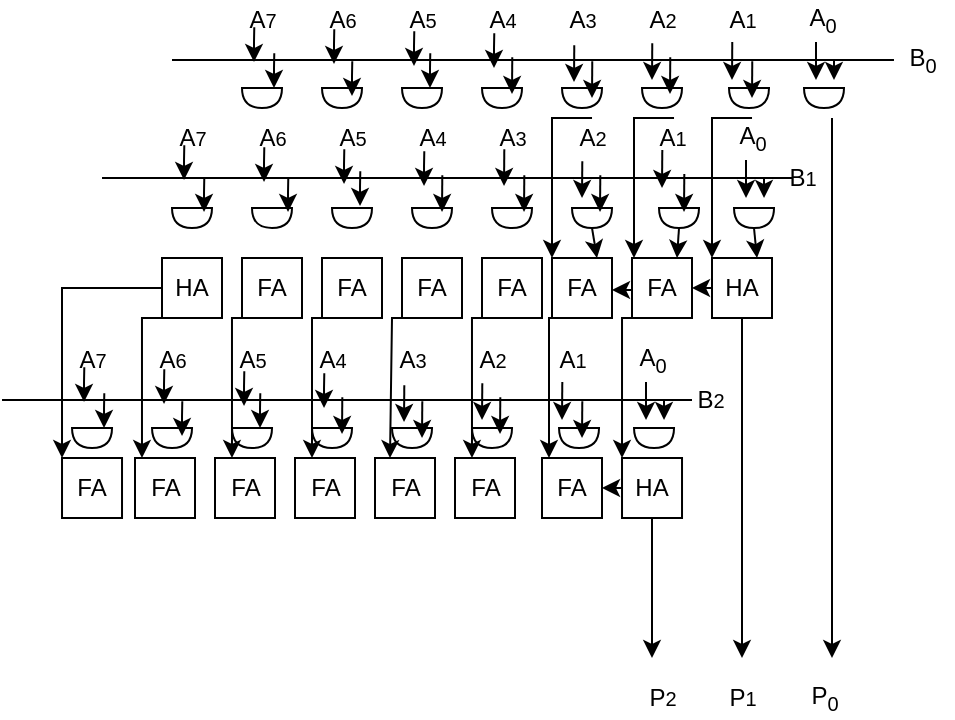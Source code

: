 <mxfile version="20.0.1" type="device"><diagram id="r0BHar3qwV59_Dzv_xej" name="Page-1"><mxGraphModel dx="1186" dy="771" grid="1" gridSize="10" guides="1" tooltips="1" connect="1" arrows="1" fold="1" page="1" pageScale="1" pageWidth="827" pageHeight="1169" math="0" shadow="0"><root><mxCell id="0"/><mxCell id="1" parent="0"/><mxCell id="f47VKZK4qj-E-9FwaQjD-2" value="A&lt;span style=&quot;font-size: 10px;&quot;&gt;4&lt;/span&gt;" style="text;html=1;align=center;verticalAlign=middle;resizable=0;points=[];autosize=1;strokeColor=none;fillColor=none;" parent="1" vertex="1"><mxGeometry x="280" y="191" width="30" height="20" as="geometry"/></mxCell><mxCell id="f47VKZK4qj-E-9FwaQjD-3" value="A&lt;sub&gt;0&lt;/sub&gt;" style="text;html=1;align=center;verticalAlign=middle;resizable=0;points=[];autosize=1;strokeColor=none;fillColor=none;" parent="1" vertex="1"><mxGeometry x="440" y="191" width="30" height="20" as="geometry"/></mxCell><mxCell id="f47VKZK4qj-E-9FwaQjD-4" value="A&lt;span style=&quot;font-size: 10px;&quot;&gt;5&lt;/span&gt;" style="text;html=1;align=center;verticalAlign=middle;resizable=0;points=[];autosize=1;strokeColor=none;fillColor=none;" parent="1" vertex="1"><mxGeometry x="240" y="191" width="30" height="20" as="geometry"/></mxCell><mxCell id="f47VKZK4qj-E-9FwaQjD-5" value="A&lt;span style=&quot;font-size: 10px;&quot;&gt;3&lt;/span&gt;" style="text;html=1;align=center;verticalAlign=middle;resizable=0;points=[];autosize=1;strokeColor=none;fillColor=none;" parent="1" vertex="1"><mxGeometry x="320" y="191" width="30" height="20" as="geometry"/></mxCell><mxCell id="f47VKZK4qj-E-9FwaQjD-6" value="A&lt;span style=&quot;font-size: 10px;&quot;&gt;2&lt;/span&gt;" style="text;html=1;align=center;verticalAlign=middle;resizable=0;points=[];autosize=1;strokeColor=none;fillColor=none;" parent="1" vertex="1"><mxGeometry x="360" y="191" width="30" height="20" as="geometry"/></mxCell><mxCell id="f47VKZK4qj-E-9FwaQjD-7" value="A&lt;span style=&quot;font-size: 10px;&quot;&gt;1&lt;/span&gt;" style="text;html=1;align=center;verticalAlign=middle;resizable=0;points=[];autosize=1;strokeColor=none;fillColor=none;" parent="1" vertex="1"><mxGeometry x="400" y="191" width="30" height="20" as="geometry"/></mxCell><mxCell id="f47VKZK4qj-E-9FwaQjD-10" value="A&lt;span style=&quot;font-size: 10px;&quot;&gt;6&lt;/span&gt;" style="text;html=1;align=center;verticalAlign=middle;resizable=0;points=[];autosize=1;strokeColor=none;fillColor=none;" parent="1" vertex="1"><mxGeometry x="200" y="191" width="30" height="20" as="geometry"/></mxCell><mxCell id="f47VKZK4qj-E-9FwaQjD-11" value="A&lt;span style=&quot;font-size: 10px;&quot;&gt;7&lt;br&gt;&lt;/span&gt;" style="text;html=1;align=center;verticalAlign=middle;resizable=0;points=[];autosize=1;strokeColor=none;fillColor=none;" parent="1" vertex="1"><mxGeometry x="160" y="191" width="30" height="20" as="geometry"/></mxCell><mxCell id="f47VKZK4qj-E-9FwaQjD-14" value="B&lt;sub&gt;0&lt;/sub&gt;" style="text;html=1;align=center;verticalAlign=middle;resizable=0;points=[];autosize=1;strokeColor=none;fillColor=none;" parent="1" vertex="1"><mxGeometry x="490" y="211" width="30" height="20" as="geometry"/></mxCell><mxCell id="f47VKZK4qj-E-9FwaQjD-15" value="B&lt;span style=&quot;font-size: 10px;&quot;&gt;1&lt;/span&gt;" style="text;html=1;align=center;verticalAlign=middle;resizable=0;points=[];autosize=1;strokeColor=none;fillColor=none;" parent="1" vertex="1"><mxGeometry x="430" y="270" width="30" height="20" as="geometry"/></mxCell><mxCell id="f47VKZK4qj-E-9FwaQjD-16" value="B&lt;span style=&quot;font-size: 10px;&quot;&gt;2&lt;/span&gt;" style="text;html=1;align=center;verticalAlign=middle;resizable=0;points=[];autosize=1;strokeColor=none;fillColor=none;" parent="1" vertex="1"><mxGeometry x="384" y="381" width="30" height="20" as="geometry"/></mxCell><mxCell id="f47VKZK4qj-E-9FwaQjD-17" value="" style="shape=or;whiteSpace=wrap;html=1;rotation=90;" parent="1" vertex="1"><mxGeometry x="451" y="230" width="10" height="20" as="geometry"/></mxCell><mxCell id="f47VKZK4qj-E-9FwaQjD-20" value="" style="shape=or;whiteSpace=wrap;html=1;rotation=90;" parent="1" vertex="1"><mxGeometry x="413.5" y="230" width="10" height="20" as="geometry"/></mxCell><mxCell id="f47VKZK4qj-E-9FwaQjD-21" value="" style="shape=or;whiteSpace=wrap;html=1;rotation=90;" parent="1" vertex="1"><mxGeometry x="370" y="230" width="10" height="20" as="geometry"/></mxCell><mxCell id="f47VKZK4qj-E-9FwaQjD-22" value="" style="shape=or;whiteSpace=wrap;html=1;rotation=90;" parent="1" vertex="1"><mxGeometry x="330" y="230" width="10" height="20" as="geometry"/></mxCell><mxCell id="f47VKZK4qj-E-9FwaQjD-23" value="" style="shape=or;whiteSpace=wrap;html=1;rotation=90;" parent="1" vertex="1"><mxGeometry x="290" y="230" width="10" height="20" as="geometry"/></mxCell><mxCell id="f47VKZK4qj-E-9FwaQjD-24" value="" style="shape=or;whiteSpace=wrap;html=1;rotation=90;" parent="1" vertex="1"><mxGeometry x="250" y="230" width="10" height="20" as="geometry"/></mxCell><mxCell id="f47VKZK4qj-E-9FwaQjD-25" value="" style="shape=or;whiteSpace=wrap;html=1;rotation=90;" parent="1" vertex="1"><mxGeometry x="210" y="230" width="10" height="20" as="geometry"/></mxCell><mxCell id="f47VKZK4qj-E-9FwaQjD-26" value="" style="shape=or;whiteSpace=wrap;html=1;rotation=90;" parent="1" vertex="1"><mxGeometry x="170" y="230" width="10" height="20" as="geometry"/></mxCell><mxCell id="f47VKZK4qj-E-9FwaQjD-27" value="" style="shape=or;whiteSpace=wrap;html=1;rotation=90;" parent="1" vertex="1"><mxGeometry x="416" y="290" width="10" height="20" as="geometry"/></mxCell><mxCell id="f47VKZK4qj-E-9FwaQjD-28" value="" style="shape=or;whiteSpace=wrap;html=1;rotation=90;" parent="1" vertex="1"><mxGeometry x="378.5" y="290" width="10" height="20" as="geometry"/></mxCell><mxCell id="f47VKZK4qj-E-9FwaQjD-29" value="" style="shape=or;whiteSpace=wrap;html=1;rotation=90;" parent="1" vertex="1"><mxGeometry x="335" y="290" width="10" height="20" as="geometry"/></mxCell><mxCell id="f47VKZK4qj-E-9FwaQjD-30" value="" style="shape=or;whiteSpace=wrap;html=1;rotation=90;" parent="1" vertex="1"><mxGeometry x="295" y="290" width="10" height="20" as="geometry"/></mxCell><mxCell id="f47VKZK4qj-E-9FwaQjD-31" value="" style="shape=or;whiteSpace=wrap;html=1;rotation=90;" parent="1" vertex="1"><mxGeometry x="255" y="290" width="10" height="20" as="geometry"/></mxCell><mxCell id="f47VKZK4qj-E-9FwaQjD-32" value="" style="shape=or;whiteSpace=wrap;html=1;rotation=90;" parent="1" vertex="1"><mxGeometry x="215" y="290" width="10" height="20" as="geometry"/></mxCell><mxCell id="f47VKZK4qj-E-9FwaQjD-33" value="" style="shape=or;whiteSpace=wrap;html=1;rotation=90;" parent="1" vertex="1"><mxGeometry x="175" y="290" width="10" height="20" as="geometry"/></mxCell><mxCell id="f47VKZK4qj-E-9FwaQjD-34" value="" style="shape=or;whiteSpace=wrap;html=1;rotation=90;" parent="1" vertex="1"><mxGeometry x="135" y="290" width="10" height="20" as="geometry"/></mxCell><mxCell id="f47VKZK4qj-E-9FwaQjD-43" value="" style="endArrow=none;html=1;rounded=0;entryX=0.033;entryY=0.5;entryDx=0;entryDy=0;entryPerimeter=0;" parent="1" target="f47VKZK4qj-E-9FwaQjD-14" edge="1"><mxGeometry width="50" height="50" relative="1" as="geometry"><mxPoint x="130" y="221" as="sourcePoint"/><mxPoint x="490" y="221" as="targetPoint"/></mxGeometry></mxCell><mxCell id="f47VKZK4qj-E-9FwaQjD-44" value="" style="endArrow=classic;html=1;rounded=0;exitX=0.4;exitY=1.05;exitDx=0;exitDy=0;exitPerimeter=0;" parent="1" source="f47VKZK4qj-E-9FwaQjD-3" edge="1"><mxGeometry width="50" height="50" relative="1" as="geometry"><mxPoint x="390" y="381" as="sourcePoint"/><mxPoint x="452" y="231" as="targetPoint"/></mxGeometry></mxCell><mxCell id="f47VKZK4qj-E-9FwaQjD-45" value="" style="endArrow=classic;html=1;rounded=0;" parent="1" edge="1"><mxGeometry width="50" height="50" relative="1" as="geometry"><mxPoint x="461" y="221" as="sourcePoint"/><mxPoint x="461" y="231" as="targetPoint"/><Array as="points"><mxPoint x="461" y="231"/></Array></mxGeometry></mxCell><mxCell id="f47VKZK4qj-E-9FwaQjD-47" value="" style="endArrow=classic;html=1;rounded=0;exitX=0.338;exitY=1.05;exitDx=0;exitDy=0;exitPerimeter=0;" parent="1" source="f47VKZK4qj-E-9FwaQjD-7" edge="1"><mxGeometry width="50" height="50" relative="1" as="geometry"><mxPoint x="390" y="231" as="sourcePoint"/><mxPoint x="410" y="231" as="targetPoint"/></mxGeometry></mxCell><mxCell id="f47VKZK4qj-E-9FwaQjD-48" value="" style="endArrow=classic;html=1;rounded=0;exitX=0.338;exitY=1.079;exitDx=0;exitDy=0;exitPerimeter=0;" parent="1" source="f47VKZK4qj-E-9FwaQjD-6" edge="1"><mxGeometry width="50" height="50" relative="1" as="geometry"><mxPoint x="390" y="231" as="sourcePoint"/><mxPoint x="370" y="231" as="targetPoint"/></mxGeometry></mxCell><mxCell id="f47VKZK4qj-E-9FwaQjD-49" value="" style="endArrow=classic;html=1;rounded=0;exitX=0.338;exitY=1.079;exitDx=0;exitDy=0;exitPerimeter=0;" parent="1" edge="1"><mxGeometry width="50" height="50" relative="1" as="geometry"><mxPoint x="331.14" y="213.58" as="sourcePoint"/><mxPoint x="331" y="232" as="targetPoint"/></mxGeometry></mxCell><mxCell id="f47VKZK4qj-E-9FwaQjD-50" value="" style="endArrow=classic;html=1;rounded=0;exitX=0.338;exitY=1.079;exitDx=0;exitDy=0;exitPerimeter=0;" parent="1" edge="1"><mxGeometry width="50" height="50" relative="1" as="geometry"><mxPoint x="340.14" y="221.58" as="sourcePoint"/><mxPoint x="340" y="240" as="targetPoint"/></mxGeometry></mxCell><mxCell id="f47VKZK4qj-E-9FwaQjD-51" value="" style="endArrow=classic;html=1;rounded=0;exitX=0.338;exitY=1.079;exitDx=0;exitDy=0;exitPerimeter=0;" parent="1" edge="1"><mxGeometry width="50" height="50" relative="1" as="geometry"><mxPoint x="379.14" y="219.58" as="sourcePoint"/><mxPoint x="379" y="238" as="targetPoint"/></mxGeometry></mxCell><mxCell id="f47VKZK4qj-E-9FwaQjD-52" value="" style="endArrow=classic;html=1;rounded=0;exitX=0.338;exitY=1.079;exitDx=0;exitDy=0;exitPerimeter=0;" parent="1" edge="1"><mxGeometry width="50" height="50" relative="1" as="geometry"><mxPoint x="420.14" y="221.58" as="sourcePoint"/><mxPoint x="420" y="240" as="targetPoint"/></mxGeometry></mxCell><mxCell id="f47VKZK4qj-E-9FwaQjD-53" value="" style="endArrow=classic;html=1;rounded=0;exitX=0.338;exitY=1.079;exitDx=0;exitDy=0;exitPerimeter=0;jumpSize=12;" parent="1" edge="1"><mxGeometry width="50" height="50" relative="1" as="geometry"><mxPoint x="300.14" y="219.58" as="sourcePoint"/><mxPoint x="300" y="238" as="targetPoint"/></mxGeometry></mxCell><mxCell id="f47VKZK4qj-E-9FwaQjD-54" value="" style="endArrow=classic;html=1;rounded=0;exitX=0.338;exitY=1.079;exitDx=0;exitDy=0;exitPerimeter=0;jumpSize=11;" parent="1" edge="1"><mxGeometry width="50" height="50" relative="1" as="geometry"><mxPoint x="291.14" y="207.58" as="sourcePoint"/><mxPoint x="291" y="225" as="targetPoint"/><Array as="points"><mxPoint x="291" y="215"/></Array></mxGeometry></mxCell><mxCell id="f47VKZK4qj-E-9FwaQjD-55" value="" style="endArrow=classic;html=1;rounded=0;exitX=0.338;exitY=1.079;exitDx=0;exitDy=0;exitPerimeter=0;jumpSize=11;" parent="1" edge="1"><mxGeometry width="50" height="50" relative="1" as="geometry"><mxPoint x="259.14" y="217.58" as="sourcePoint"/><mxPoint x="259" y="235" as="targetPoint"/><Array as="points"><mxPoint x="259" y="225"/></Array></mxGeometry></mxCell><mxCell id="f47VKZK4qj-E-9FwaQjD-56" value="" style="endArrow=classic;html=1;rounded=0;exitX=0.338;exitY=1.079;exitDx=0;exitDy=0;exitPerimeter=0;jumpSize=11;" parent="1" edge="1"><mxGeometry width="50" height="50" relative="1" as="geometry"><mxPoint x="251.14" y="206.58" as="sourcePoint"/><mxPoint x="251" y="224" as="targetPoint"/><Array as="points"><mxPoint x="251" y="214"/></Array></mxGeometry></mxCell><mxCell id="f47VKZK4qj-E-9FwaQjD-57" value="" style="endArrow=classic;html=1;rounded=0;exitX=0.338;exitY=1.079;exitDx=0;exitDy=0;exitPerimeter=0;jumpSize=11;" parent="1" edge="1"><mxGeometry width="50" height="50" relative="1" as="geometry"><mxPoint x="220.14" y="221.58" as="sourcePoint"/><mxPoint x="220" y="239" as="targetPoint"/><Array as="points"><mxPoint x="220" y="229"/></Array></mxGeometry></mxCell><mxCell id="f47VKZK4qj-E-9FwaQjD-60" value="" style="endArrow=classic;html=1;rounded=0;exitX=0.338;exitY=1.079;exitDx=0;exitDy=0;exitPerimeter=0;jumpSize=11;" parent="1" edge="1"><mxGeometry width="50" height="50" relative="1" as="geometry"><mxPoint x="211.14" y="205.58" as="sourcePoint"/><mxPoint x="211" y="223" as="targetPoint"/><Array as="points"><mxPoint x="211" y="213"/></Array></mxGeometry></mxCell><mxCell id="f47VKZK4qj-E-9FwaQjD-61" value="" style="endArrow=classic;html=1;rounded=0;exitX=0.338;exitY=1.079;exitDx=0;exitDy=0;exitPerimeter=0;jumpSize=11;" parent="1" edge="1"><mxGeometry width="50" height="50" relative="1" as="geometry"><mxPoint x="171.14" y="204.58" as="sourcePoint"/><mxPoint x="171" y="222" as="targetPoint"/><Array as="points"><mxPoint x="171" y="212"/></Array></mxGeometry></mxCell><mxCell id="f47VKZK4qj-E-9FwaQjD-62" value="" style="endArrow=classic;html=1;rounded=0;exitX=0.338;exitY=1.079;exitDx=0;exitDy=0;exitPerimeter=0;jumpSize=11;" parent="1" edge="1"><mxGeometry width="50" height="50" relative="1" as="geometry"><mxPoint x="181.14" y="217.58" as="sourcePoint"/><mxPoint x="181" y="235" as="targetPoint"/><Array as="points"><mxPoint x="181" y="225"/></Array></mxGeometry></mxCell><mxCell id="f47VKZK4qj-E-9FwaQjD-63" value="HA" style="rounded=0;whiteSpace=wrap;html=1;" parent="1" vertex="1"><mxGeometry x="400" y="320" width="30" height="30" as="geometry"/></mxCell><mxCell id="f47VKZK4qj-E-9FwaQjD-64" value="FA" style="rounded=0;whiteSpace=wrap;html=1;" parent="1" vertex="1"><mxGeometry x="360" y="320" width="30" height="30" as="geometry"/></mxCell><mxCell id="f47VKZK4qj-E-9FwaQjD-66" value="FA" style="rounded=0;whiteSpace=wrap;html=1;" parent="1" vertex="1"><mxGeometry x="320" y="320" width="30" height="30" as="geometry"/></mxCell><mxCell id="f47VKZK4qj-E-9FwaQjD-67" value="FA" style="rounded=0;whiteSpace=wrap;html=1;" parent="1" vertex="1"><mxGeometry x="285" y="320" width="30" height="30" as="geometry"/></mxCell><mxCell id="f47VKZK4qj-E-9FwaQjD-68" value="FA" style="rounded=0;whiteSpace=wrap;html=1;" parent="1" vertex="1"><mxGeometry x="245" y="320" width="30" height="30" as="geometry"/></mxCell><mxCell id="f47VKZK4qj-E-9FwaQjD-69" value="FA" style="rounded=0;whiteSpace=wrap;html=1;" parent="1" vertex="1"><mxGeometry x="205" y="320" width="30" height="30" as="geometry"/></mxCell><mxCell id="f47VKZK4qj-E-9FwaQjD-70" value="FA" style="rounded=0;whiteSpace=wrap;html=1;" parent="1" vertex="1"><mxGeometry x="165" y="320" width="30" height="30" as="geometry"/></mxCell><mxCell id="f47VKZK4qj-E-9FwaQjD-72" value="HA" style="rounded=0;whiteSpace=wrap;html=1;" parent="1" vertex="1"><mxGeometry x="125" y="320" width="30" height="30" as="geometry"/></mxCell><mxCell id="f47VKZK4qj-E-9FwaQjD-75" value="FA" style="rounded=0;whiteSpace=wrap;html=1;" parent="1" vertex="1"><mxGeometry x="315" y="420" width="30" height="30" as="geometry"/></mxCell><mxCell id="f47VKZK4qj-E-9FwaQjD-76" value="FA" style="rounded=0;whiteSpace=wrap;html=1;" parent="1" vertex="1"><mxGeometry x="271.5" y="420" width="30" height="30" as="geometry"/></mxCell><mxCell id="f47VKZK4qj-E-9FwaQjD-77" value="FA" style="rounded=0;whiteSpace=wrap;html=1;" parent="1" vertex="1"><mxGeometry x="231.5" y="420" width="30" height="30" as="geometry"/></mxCell><mxCell id="f47VKZK4qj-E-9FwaQjD-78" value="FA" style="rounded=0;whiteSpace=wrap;html=1;" parent="1" vertex="1"><mxGeometry x="191.5" y="420" width="30" height="30" as="geometry"/></mxCell><mxCell id="f47VKZK4qj-E-9FwaQjD-79" value="FA" style="rounded=0;whiteSpace=wrap;html=1;" parent="1" vertex="1"><mxGeometry x="151.5" y="420" width="30" height="30" as="geometry"/></mxCell><mxCell id="f47VKZK4qj-E-9FwaQjD-80" value="FA" style="rounded=0;whiteSpace=wrap;html=1;" parent="1" vertex="1"><mxGeometry x="111.5" y="420" width="30" height="30" as="geometry"/></mxCell><mxCell id="f47VKZK4qj-E-9FwaQjD-100" value="A&lt;span style=&quot;font-size: 10px;&quot;&gt;4&lt;/span&gt;" style="text;html=1;align=center;verticalAlign=middle;resizable=0;points=[];autosize=1;strokeColor=none;fillColor=none;" parent="1" vertex="1"><mxGeometry x="245.01" y="250" width="30" height="20" as="geometry"/></mxCell><mxCell id="f47VKZK4qj-E-9FwaQjD-101" value="A&lt;sub&gt;0&lt;/sub&gt;" style="text;html=1;align=center;verticalAlign=middle;resizable=0;points=[];autosize=1;strokeColor=none;fillColor=none;" parent="1" vertex="1"><mxGeometry x="405.01" y="250" width="30" height="20" as="geometry"/></mxCell><mxCell id="f47VKZK4qj-E-9FwaQjD-102" value="A&lt;span style=&quot;font-size: 10px;&quot;&gt;5&lt;/span&gt;" style="text;html=1;align=center;verticalAlign=middle;resizable=0;points=[];autosize=1;strokeColor=none;fillColor=none;" parent="1" vertex="1"><mxGeometry x="205.01" y="250" width="30" height="20" as="geometry"/></mxCell><mxCell id="f47VKZK4qj-E-9FwaQjD-103" value="A&lt;span style=&quot;font-size: 10px;&quot;&gt;3&lt;/span&gt;" style="text;html=1;align=center;verticalAlign=middle;resizable=0;points=[];autosize=1;strokeColor=none;fillColor=none;" parent="1" vertex="1"><mxGeometry x="285.01" y="250" width="30" height="20" as="geometry"/></mxCell><mxCell id="f47VKZK4qj-E-9FwaQjD-104" value="A&lt;span style=&quot;font-size: 10px;&quot;&gt;2&lt;/span&gt;" style="text;html=1;align=center;verticalAlign=middle;resizable=0;points=[];autosize=1;strokeColor=none;fillColor=none;" parent="1" vertex="1"><mxGeometry x="325.01" y="250" width="30" height="20" as="geometry"/></mxCell><mxCell id="f47VKZK4qj-E-9FwaQjD-105" value="A&lt;span style=&quot;font-size: 10px;&quot;&gt;1&lt;/span&gt;" style="text;html=1;align=center;verticalAlign=middle;resizable=0;points=[];autosize=1;strokeColor=none;fillColor=none;" parent="1" vertex="1"><mxGeometry x="365.01" y="250" width="30" height="20" as="geometry"/></mxCell><mxCell id="f47VKZK4qj-E-9FwaQjD-106" value="A&lt;span style=&quot;font-size: 10px;&quot;&gt;6&lt;/span&gt;" style="text;html=1;align=center;verticalAlign=middle;resizable=0;points=[];autosize=1;strokeColor=none;fillColor=none;" parent="1" vertex="1"><mxGeometry x="165.01" y="250" width="30" height="20" as="geometry"/></mxCell><mxCell id="f47VKZK4qj-E-9FwaQjD-107" value="A&lt;span style=&quot;font-size: 10px;&quot;&gt;7&lt;br&gt;&lt;/span&gt;" style="text;html=1;align=center;verticalAlign=middle;resizable=0;points=[];autosize=1;strokeColor=none;fillColor=none;" parent="1" vertex="1"><mxGeometry x="125.01" y="250" width="30" height="20" as="geometry"/></mxCell><mxCell id="f47VKZK4qj-E-9FwaQjD-108" value="" style="endArrow=none;html=1;rounded=0;" parent="1" edge="1"><mxGeometry width="50" height="50" relative="1" as="geometry"><mxPoint x="95.01" y="280" as="sourcePoint"/><mxPoint x="440" y="280" as="targetPoint"/></mxGeometry></mxCell><mxCell id="f47VKZK4qj-E-9FwaQjD-109" value="" style="endArrow=classic;html=1;rounded=0;exitX=0.4;exitY=1.05;exitDx=0;exitDy=0;exitPerimeter=0;" parent="1" source="f47VKZK4qj-E-9FwaQjD-101" edge="1"><mxGeometry width="50" height="50" relative="1" as="geometry"><mxPoint x="355.01" y="440" as="sourcePoint"/><mxPoint x="417.01" y="290" as="targetPoint"/></mxGeometry></mxCell><mxCell id="f47VKZK4qj-E-9FwaQjD-110" value="" style="endArrow=classic;html=1;rounded=0;" parent="1" edge="1"><mxGeometry width="50" height="50" relative="1" as="geometry"><mxPoint x="426.01" y="280" as="sourcePoint"/><mxPoint x="426.01" y="290" as="targetPoint"/><Array as="points"/></mxGeometry></mxCell><mxCell id="f47VKZK4qj-E-9FwaQjD-111" value="" style="endArrow=classic;html=1;rounded=0;exitX=0.338;exitY=1.05;exitDx=0;exitDy=0;exitPerimeter=0;" parent="1" edge="1"><mxGeometry width="50" height="50" relative="1" as="geometry"><mxPoint x="375.15" y="266" as="sourcePoint"/><mxPoint x="375.01" y="285" as="targetPoint"/></mxGeometry></mxCell><mxCell id="f47VKZK4qj-E-9FwaQjD-112" value="" style="endArrow=classic;html=1;rounded=0;exitX=0.338;exitY=1.079;exitDx=0;exitDy=0;exitPerimeter=0;" parent="1" source="f47VKZK4qj-E-9FwaQjD-104" edge="1"><mxGeometry width="50" height="50" relative="1" as="geometry"><mxPoint x="355.01" y="290" as="sourcePoint"/><mxPoint x="335.01" y="290" as="targetPoint"/></mxGeometry></mxCell><mxCell id="f47VKZK4qj-E-9FwaQjD-113" value="" style="endArrow=classic;html=1;rounded=0;exitX=0.338;exitY=1.079;exitDx=0;exitDy=0;exitPerimeter=0;" parent="1" edge="1"><mxGeometry width="50" height="50" relative="1" as="geometry"><mxPoint x="296.15" y="265.58" as="sourcePoint"/><mxPoint x="296.01" y="284" as="targetPoint"/></mxGeometry></mxCell><mxCell id="f47VKZK4qj-E-9FwaQjD-114" value="" style="endArrow=classic;html=1;rounded=0;exitX=0.338;exitY=1.079;exitDx=0;exitDy=0;exitPerimeter=0;" parent="1" edge="1"><mxGeometry width="50" height="50" relative="1" as="geometry"><mxPoint x="344.15" y="278.58" as="sourcePoint"/><mxPoint x="344.01" y="297" as="targetPoint"/></mxGeometry></mxCell><mxCell id="f47VKZK4qj-E-9FwaQjD-115" value="" style="endArrow=classic;html=1;rounded=0;exitX=0.338;exitY=1.079;exitDx=0;exitDy=0;exitPerimeter=0;jumpSize=12;" parent="1" edge="1"><mxGeometry width="50" height="50" relative="1" as="geometry"><mxPoint x="265.15" y="278.58" as="sourcePoint"/><mxPoint x="265.01" y="297" as="targetPoint"/></mxGeometry></mxCell><mxCell id="f47VKZK4qj-E-9FwaQjD-116" value="" style="endArrow=classic;html=1;rounded=0;exitX=0.338;exitY=1.079;exitDx=0;exitDy=0;exitPerimeter=0;jumpSize=11;" parent="1" edge="1"><mxGeometry width="50" height="50" relative="1" as="geometry"><mxPoint x="256.15" y="266.58" as="sourcePoint"/><mxPoint x="256.01" y="284" as="targetPoint"/><Array as="points"><mxPoint x="256.01" y="274"/></Array></mxGeometry></mxCell><mxCell id="f47VKZK4qj-E-9FwaQjD-117" value="" style="endArrow=classic;html=1;rounded=0;exitX=0.338;exitY=1.079;exitDx=0;exitDy=0;exitPerimeter=0;jumpSize=11;" parent="1" edge="1"><mxGeometry width="50" height="50" relative="1" as="geometry"><mxPoint x="224.15" y="276.58" as="sourcePoint"/><mxPoint x="224.01" y="294" as="targetPoint"/><Array as="points"><mxPoint x="224.01" y="284"/></Array></mxGeometry></mxCell><mxCell id="f47VKZK4qj-E-9FwaQjD-118" value="" style="endArrow=classic;html=1;rounded=0;exitX=0.338;exitY=1.079;exitDx=0;exitDy=0;exitPerimeter=0;jumpSize=11;" parent="1" edge="1"><mxGeometry width="50" height="50" relative="1" as="geometry"><mxPoint x="216.15" y="265.58" as="sourcePoint"/><mxPoint x="216.01" y="283" as="targetPoint"/><Array as="points"><mxPoint x="216.01" y="273"/></Array></mxGeometry></mxCell><mxCell id="f47VKZK4qj-E-9FwaQjD-119" value="" style="endArrow=classic;html=1;rounded=0;exitX=0.338;exitY=1.079;exitDx=0;exitDy=0;exitPerimeter=0;jumpSize=11;" parent="1" edge="1"><mxGeometry width="50" height="50" relative="1" as="geometry"><mxPoint x="176.15" y="264.58" as="sourcePoint"/><mxPoint x="176.01" y="282" as="targetPoint"/><Array as="points"><mxPoint x="176.01" y="272"/></Array></mxGeometry></mxCell><mxCell id="f47VKZK4qj-E-9FwaQjD-120" value="" style="endArrow=classic;html=1;rounded=0;exitX=0.338;exitY=1.079;exitDx=0;exitDy=0;exitPerimeter=0;jumpSize=11;" parent="1" edge="1"><mxGeometry width="50" height="50" relative="1" as="geometry"><mxPoint x="136.15" y="263.58" as="sourcePoint"/><mxPoint x="136.01" y="281" as="targetPoint"/><Array as="points"><mxPoint x="136.01" y="271"/></Array></mxGeometry></mxCell><mxCell id="f47VKZK4qj-E-9FwaQjD-121" value="" style="endArrow=classic;html=1;rounded=0;exitX=0.338;exitY=1.079;exitDx=0;exitDy=0;exitPerimeter=0;jumpSize=11;" parent="1" edge="1"><mxGeometry width="50" height="50" relative="1" as="geometry"><mxPoint x="146.15" y="279.58" as="sourcePoint"/><mxPoint x="146.01" y="297" as="targetPoint"/><Array as="points"><mxPoint x="146.01" y="287"/></Array></mxGeometry></mxCell><mxCell id="f47VKZK4qj-E-9FwaQjD-122" value="" style="endArrow=classic;html=1;rounded=0;exitX=0.338;exitY=1.079;exitDx=0;exitDy=0;exitPerimeter=0;jumpSize=11;" parent="1" edge="1"><mxGeometry width="50" height="50" relative="1" as="geometry"><mxPoint x="188.15" y="279.58" as="sourcePoint"/><mxPoint x="188.01" y="297" as="targetPoint"/><Array as="points"><mxPoint x="188.01" y="287"/></Array></mxGeometry></mxCell><mxCell id="f47VKZK4qj-E-9FwaQjD-124" value="" style="endArrow=classic;html=1;rounded=0;exitX=0.338;exitY=1.079;exitDx=0;exitDy=0;exitPerimeter=0;" parent="1" edge="1"><mxGeometry width="50" height="50" relative="1" as="geometry"><mxPoint x="306.15" y="278.58" as="sourcePoint"/><mxPoint x="306.01" y="297" as="targetPoint"/></mxGeometry></mxCell><mxCell id="f47VKZK4qj-E-9FwaQjD-125" value="" style="endArrow=classic;html=1;rounded=0;exitX=0.338;exitY=1.05;exitDx=0;exitDy=0;exitPerimeter=0;" parent="1" edge="1"><mxGeometry width="50" height="50" relative="1" as="geometry"><mxPoint x="386.15" y="278" as="sourcePoint"/><mxPoint x="386.01" y="297" as="targetPoint"/></mxGeometry></mxCell><mxCell id="f47VKZK4qj-E-9FwaQjD-127" value="" style="endArrow=classic;html=1;rounded=0;jumpSize=11;" parent="1" edge="1"><mxGeometry width="50" height="50" relative="1" as="geometry"><mxPoint x="460" y="250" as="sourcePoint"/><mxPoint x="460" y="520" as="targetPoint"/></mxGeometry></mxCell><mxCell id="f47VKZK4qj-E-9FwaQjD-128" value="" style="endArrow=classic;html=1;rounded=0;jumpSize=11;exitX=0.5;exitY=0;exitDx=0;exitDy=0;exitPerimeter=0;entryX=0;entryY=0;entryDx=0;entryDy=0;" parent="1" source="f47VKZK4qj-E-9FwaQjD-101" target="f47VKZK4qj-E-9FwaQjD-63" edge="1"><mxGeometry width="50" height="50" relative="1" as="geometry"><mxPoint x="406" y="250" as="sourcePoint"/><mxPoint x="406" y="450" as="targetPoint"/><Array as="points"><mxPoint x="400" y="250"/></Array></mxGeometry></mxCell><mxCell id="f47VKZK4qj-E-9FwaQjD-129" value="" style="endArrow=classic;html=1;rounded=0;jumpSize=11;exitX=1;exitY=0.5;exitDx=0;exitDy=0;exitPerimeter=0;entryX=0.75;entryY=0;entryDx=0;entryDy=0;" parent="1" edge="1"><mxGeometry width="50" height="50" relative="1" as="geometry"><mxPoint x="421" y="305" as="sourcePoint"/><mxPoint x="422.5" y="320" as="targetPoint"/></mxGeometry></mxCell><mxCell id="f47VKZK4qj-E-9FwaQjD-130" value="" style="endArrow=classic;html=1;rounded=0;jumpSize=11;exitX=0.5;exitY=0;exitDx=0;exitDy=0;exitPerimeter=0;entryX=0;entryY=0;entryDx=0;entryDy=0;" parent="1" edge="1"><mxGeometry width="50" height="50" relative="1" as="geometry"><mxPoint x="381.01" y="250" as="sourcePoint"/><mxPoint x="361" y="320" as="targetPoint"/><Array as="points"><mxPoint x="361" y="250"/></Array></mxGeometry></mxCell><mxCell id="f47VKZK4qj-E-9FwaQjD-131" value="" style="endArrow=classic;html=1;rounded=0;jumpSize=11;exitX=1;exitY=0.5;exitDx=0;exitDy=0;exitPerimeter=0;entryX=0.75;entryY=0;entryDx=0;entryDy=0;" parent="1" source="f47VKZK4qj-E-9FwaQjD-28" target="f47VKZK4qj-E-9FwaQjD-64" edge="1"><mxGeometry width="50" height="50" relative="1" as="geometry"><mxPoint x="390" y="370" as="sourcePoint"/><mxPoint x="440" y="320" as="targetPoint"/></mxGeometry></mxCell><mxCell id="f47VKZK4qj-E-9FwaQjD-132" value="" style="endArrow=classic;html=1;rounded=0;jumpSize=11;exitX=0.5;exitY=0;exitDx=0;exitDy=0;exitPerimeter=0;entryX=0;entryY=0;entryDx=0;entryDy=0;" parent="1" edge="1"><mxGeometry width="50" height="50" relative="1" as="geometry"><mxPoint x="340.01" y="250" as="sourcePoint"/><mxPoint x="320" y="320" as="targetPoint"/><Array as="points"><mxPoint x="320" y="250"/></Array></mxGeometry></mxCell><mxCell id="f47VKZK4qj-E-9FwaQjD-134" value="" style="endArrow=classic;html=1;rounded=0;jumpSize=11;exitX=1;exitY=0.5;exitDx=0;exitDy=0;exitPerimeter=0;entryX=0.75;entryY=0;entryDx=0;entryDy=0;" parent="1" source="f47VKZK4qj-E-9FwaQjD-29" target="f47VKZK4qj-E-9FwaQjD-66" edge="1"><mxGeometry width="50" height="50" relative="1" as="geometry"><mxPoint x="390" y="370" as="sourcePoint"/><mxPoint x="440" y="320" as="targetPoint"/></mxGeometry></mxCell><mxCell id="f47VKZK4qj-E-9FwaQjD-135" value="A&lt;span style=&quot;font-size: 10px;&quot;&gt;4&lt;/span&gt;" style="text;html=1;align=center;verticalAlign=middle;resizable=0;points=[];autosize=1;strokeColor=none;fillColor=none;" parent="1" vertex="1"><mxGeometry x="195.01" y="361" width="30" height="20" as="geometry"/></mxCell><mxCell id="f47VKZK4qj-E-9FwaQjD-136" value="A&lt;sub&gt;0&lt;/sub&gt;" style="text;html=1;align=center;verticalAlign=middle;resizable=0;points=[];autosize=1;strokeColor=none;fillColor=none;" parent="1" vertex="1"><mxGeometry x="355.01" y="361" width="30" height="20" as="geometry"/></mxCell><mxCell id="f47VKZK4qj-E-9FwaQjD-137" value="A&lt;span style=&quot;font-size: 10px;&quot;&gt;5&lt;/span&gt;" style="text;html=1;align=center;verticalAlign=middle;resizable=0;points=[];autosize=1;strokeColor=none;fillColor=none;" parent="1" vertex="1"><mxGeometry x="155.01" y="361" width="30" height="20" as="geometry"/></mxCell><mxCell id="f47VKZK4qj-E-9FwaQjD-138" value="A&lt;span style=&quot;font-size: 10px;&quot;&gt;3&lt;/span&gt;" style="text;html=1;align=center;verticalAlign=middle;resizable=0;points=[];autosize=1;strokeColor=none;fillColor=none;" parent="1" vertex="1"><mxGeometry x="235.01" y="361" width="30" height="20" as="geometry"/></mxCell><mxCell id="f47VKZK4qj-E-9FwaQjD-139" value="A&lt;span style=&quot;font-size: 10px;&quot;&gt;2&lt;/span&gt;" style="text;html=1;align=center;verticalAlign=middle;resizable=0;points=[];autosize=1;strokeColor=none;fillColor=none;" parent="1" vertex="1"><mxGeometry x="275.01" y="361" width="30" height="20" as="geometry"/></mxCell><mxCell id="f47VKZK4qj-E-9FwaQjD-140" value="A&lt;span style=&quot;font-size: 10px;&quot;&gt;1&lt;/span&gt;" style="text;html=1;align=center;verticalAlign=middle;resizable=0;points=[];autosize=1;strokeColor=none;fillColor=none;" parent="1" vertex="1"><mxGeometry x="315.01" y="361" width="30" height="20" as="geometry"/></mxCell><mxCell id="f47VKZK4qj-E-9FwaQjD-141" value="A&lt;span style=&quot;font-size: 10px;&quot;&gt;6&lt;/span&gt;" style="text;html=1;align=center;verticalAlign=middle;resizable=0;points=[];autosize=1;strokeColor=none;fillColor=none;" parent="1" vertex="1"><mxGeometry x="115.01" y="361" width="30" height="20" as="geometry"/></mxCell><mxCell id="f47VKZK4qj-E-9FwaQjD-142" value="A&lt;span style=&quot;font-size: 10px;&quot;&gt;7&lt;br&gt;&lt;/span&gt;" style="text;html=1;align=center;verticalAlign=middle;resizable=0;points=[];autosize=1;strokeColor=none;fillColor=none;" parent="1" vertex="1"><mxGeometry x="75.01" y="361" width="30" height="20" as="geometry"/></mxCell><mxCell id="f47VKZK4qj-E-9FwaQjD-144" value="" style="shape=or;whiteSpace=wrap;html=1;rotation=90;" parent="1" vertex="1"><mxGeometry x="366.01" y="400" width="10" height="20" as="geometry"/></mxCell><mxCell id="f47VKZK4qj-E-9FwaQjD-145" value="" style="shape=or;whiteSpace=wrap;html=1;rotation=90;" parent="1" vertex="1"><mxGeometry x="328.51" y="400" width="10" height="20" as="geometry"/></mxCell><mxCell id="f47VKZK4qj-E-9FwaQjD-146" value="" style="shape=or;whiteSpace=wrap;html=1;rotation=90;" parent="1" vertex="1"><mxGeometry x="285.01" y="400" width="10" height="20" as="geometry"/></mxCell><mxCell id="f47VKZK4qj-E-9FwaQjD-147" value="" style="shape=or;whiteSpace=wrap;html=1;rotation=90;" parent="1" vertex="1"><mxGeometry x="245.01" y="400" width="10" height="20" as="geometry"/></mxCell><mxCell id="f47VKZK4qj-E-9FwaQjD-148" value="" style="shape=or;whiteSpace=wrap;html=1;rotation=90;" parent="1" vertex="1"><mxGeometry x="205.01" y="400" width="10" height="20" as="geometry"/></mxCell><mxCell id="f47VKZK4qj-E-9FwaQjD-149" value="" style="shape=or;whiteSpace=wrap;html=1;rotation=90;" parent="1" vertex="1"><mxGeometry x="165.01" y="400" width="10" height="20" as="geometry"/></mxCell><mxCell id="f47VKZK4qj-E-9FwaQjD-150" value="" style="shape=or;whiteSpace=wrap;html=1;rotation=90;" parent="1" vertex="1"><mxGeometry x="125.01" y="400" width="10" height="20" as="geometry"/></mxCell><mxCell id="f47VKZK4qj-E-9FwaQjD-151" value="" style="shape=or;whiteSpace=wrap;html=1;rotation=90;" parent="1" vertex="1"><mxGeometry x="85.01" y="400" width="10" height="20" as="geometry"/></mxCell><mxCell id="f47VKZK4qj-E-9FwaQjD-152" value="" style="endArrow=none;html=1;rounded=0;" parent="1" edge="1"><mxGeometry width="50" height="50" relative="1" as="geometry"><mxPoint x="45.01" y="391" as="sourcePoint"/><mxPoint x="390" y="391" as="targetPoint"/></mxGeometry></mxCell><mxCell id="f47VKZK4qj-E-9FwaQjD-153" value="" style="endArrow=classic;html=1;rounded=0;exitX=0.4;exitY=1.05;exitDx=0;exitDy=0;exitPerimeter=0;" parent="1" source="f47VKZK4qj-E-9FwaQjD-136" edge="1"><mxGeometry width="50" height="50" relative="1" as="geometry"><mxPoint x="305.01" y="551" as="sourcePoint"/><mxPoint x="367.01" y="401" as="targetPoint"/></mxGeometry></mxCell><mxCell id="f47VKZK4qj-E-9FwaQjD-154" value="" style="endArrow=classic;html=1;rounded=0;" parent="1" edge="1"><mxGeometry width="50" height="50" relative="1" as="geometry"><mxPoint x="376.01" y="391" as="sourcePoint"/><mxPoint x="376.01" y="401" as="targetPoint"/><Array as="points"><mxPoint x="376.01" y="401"/></Array></mxGeometry></mxCell><mxCell id="f47VKZK4qj-E-9FwaQjD-155" value="" style="endArrow=classic;html=1;rounded=0;exitX=0.338;exitY=1.05;exitDx=0;exitDy=0;exitPerimeter=0;" parent="1" source="f47VKZK4qj-E-9FwaQjD-140" edge="1"><mxGeometry width="50" height="50" relative="1" as="geometry"><mxPoint x="305.01" y="401" as="sourcePoint"/><mxPoint x="325.01" y="401" as="targetPoint"/></mxGeometry></mxCell><mxCell id="f47VKZK4qj-E-9FwaQjD-156" value="" style="endArrow=classic;html=1;rounded=0;exitX=0.338;exitY=1.079;exitDx=0;exitDy=0;exitPerimeter=0;" parent="1" source="f47VKZK4qj-E-9FwaQjD-139" edge="1"><mxGeometry width="50" height="50" relative="1" as="geometry"><mxPoint x="305.01" y="401" as="sourcePoint"/><mxPoint x="285.01" y="401" as="targetPoint"/></mxGeometry></mxCell><mxCell id="f47VKZK4qj-E-9FwaQjD-157" value="" style="endArrow=classic;html=1;rounded=0;exitX=0.338;exitY=1.079;exitDx=0;exitDy=0;exitPerimeter=0;" parent="1" edge="1"><mxGeometry width="50" height="50" relative="1" as="geometry"><mxPoint x="246.15" y="383.58" as="sourcePoint"/><mxPoint x="246.01" y="402" as="targetPoint"/></mxGeometry></mxCell><mxCell id="f47VKZK4qj-E-9FwaQjD-158" value="" style="endArrow=classic;html=1;rounded=0;exitX=0.338;exitY=1.079;exitDx=0;exitDy=0;exitPerimeter=0;" parent="1" edge="1"><mxGeometry width="50" height="50" relative="1" as="geometry"><mxPoint x="255.15" y="391.58" as="sourcePoint"/><mxPoint x="255.01" y="410" as="targetPoint"/></mxGeometry></mxCell><mxCell id="f47VKZK4qj-E-9FwaQjD-159" value="" style="endArrow=classic;html=1;rounded=0;exitX=0.338;exitY=1.079;exitDx=0;exitDy=0;exitPerimeter=0;" parent="1" edge="1"><mxGeometry width="50" height="50" relative="1" as="geometry"><mxPoint x="294.15" y="389.58" as="sourcePoint"/><mxPoint x="294.01" y="408" as="targetPoint"/></mxGeometry></mxCell><mxCell id="f47VKZK4qj-E-9FwaQjD-160" value="" style="endArrow=classic;html=1;rounded=0;exitX=0.338;exitY=1.079;exitDx=0;exitDy=0;exitPerimeter=0;" parent="1" edge="1"><mxGeometry width="50" height="50" relative="1" as="geometry"><mxPoint x="335.15" y="391.58" as="sourcePoint"/><mxPoint x="335.01" y="410" as="targetPoint"/></mxGeometry></mxCell><mxCell id="f47VKZK4qj-E-9FwaQjD-161" value="" style="endArrow=classic;html=1;rounded=0;exitX=0.338;exitY=1.079;exitDx=0;exitDy=0;exitPerimeter=0;jumpSize=12;" parent="1" edge="1"><mxGeometry width="50" height="50" relative="1" as="geometry"><mxPoint x="215.15" y="389.58" as="sourcePoint"/><mxPoint x="215.01" y="408" as="targetPoint"/></mxGeometry></mxCell><mxCell id="f47VKZK4qj-E-9FwaQjD-162" value="" style="endArrow=classic;html=1;rounded=0;exitX=0.338;exitY=1.079;exitDx=0;exitDy=0;exitPerimeter=0;jumpSize=11;" parent="1" edge="1"><mxGeometry width="50" height="50" relative="1" as="geometry"><mxPoint x="206.15" y="377.58" as="sourcePoint"/><mxPoint x="206.01" y="395" as="targetPoint"/><Array as="points"><mxPoint x="206.01" y="385"/></Array></mxGeometry></mxCell><mxCell id="f47VKZK4qj-E-9FwaQjD-163" value="" style="endArrow=classic;html=1;rounded=0;exitX=0.338;exitY=1.079;exitDx=0;exitDy=0;exitPerimeter=0;jumpSize=11;" parent="1" edge="1"><mxGeometry width="50" height="50" relative="1" as="geometry"><mxPoint x="174.15" y="387.58" as="sourcePoint"/><mxPoint x="174.01" y="405" as="targetPoint"/><Array as="points"><mxPoint x="174.01" y="395"/></Array></mxGeometry></mxCell><mxCell id="f47VKZK4qj-E-9FwaQjD-164" value="" style="endArrow=classic;html=1;rounded=0;exitX=0.338;exitY=1.079;exitDx=0;exitDy=0;exitPerimeter=0;jumpSize=11;" parent="1" edge="1"><mxGeometry width="50" height="50" relative="1" as="geometry"><mxPoint x="166.15" y="376.58" as="sourcePoint"/><mxPoint x="166.01" y="394" as="targetPoint"/><Array as="points"><mxPoint x="166.01" y="384"/></Array></mxGeometry></mxCell><mxCell id="f47VKZK4qj-E-9FwaQjD-165" value="" style="endArrow=classic;html=1;rounded=0;exitX=0.338;exitY=1.079;exitDx=0;exitDy=0;exitPerimeter=0;jumpSize=11;" parent="1" edge="1"><mxGeometry width="50" height="50" relative="1" as="geometry"><mxPoint x="135.15" y="391.58" as="sourcePoint"/><mxPoint x="135.01" y="409" as="targetPoint"/><Array as="points"><mxPoint x="135.01" y="399"/></Array></mxGeometry></mxCell><mxCell id="f47VKZK4qj-E-9FwaQjD-166" value="" style="endArrow=classic;html=1;rounded=0;exitX=0.338;exitY=1.079;exitDx=0;exitDy=0;exitPerimeter=0;jumpSize=11;" parent="1" edge="1"><mxGeometry width="50" height="50" relative="1" as="geometry"><mxPoint x="126.15" y="375.58" as="sourcePoint"/><mxPoint x="126.01" y="393" as="targetPoint"/><Array as="points"><mxPoint x="126.01" y="383"/></Array></mxGeometry></mxCell><mxCell id="f47VKZK4qj-E-9FwaQjD-167" value="" style="endArrow=classic;html=1;rounded=0;exitX=0.338;exitY=1.079;exitDx=0;exitDy=0;exitPerimeter=0;jumpSize=11;" parent="1" edge="1"><mxGeometry width="50" height="50" relative="1" as="geometry"><mxPoint x="86.15" y="374.58" as="sourcePoint"/><mxPoint x="86.01" y="392" as="targetPoint"/><Array as="points"><mxPoint x="86.01" y="382"/></Array></mxGeometry></mxCell><mxCell id="f47VKZK4qj-E-9FwaQjD-168" value="" style="endArrow=classic;html=1;rounded=0;exitX=0.338;exitY=1.079;exitDx=0;exitDy=0;exitPerimeter=0;jumpSize=11;" parent="1" edge="1"><mxGeometry width="50" height="50" relative="1" as="geometry"><mxPoint x="96.15" y="387.58" as="sourcePoint"/><mxPoint x="96.01" y="405" as="targetPoint"/><Array as="points"><mxPoint x="96.01" y="395"/></Array></mxGeometry></mxCell><mxCell id="f47VKZK4qj-E-9FwaQjD-169" value="" style="endArrow=classic;html=1;rounded=0;jumpSize=11;exitX=0.5;exitY=1;exitDx=0;exitDy=0;" parent="1" source="f47VKZK4qj-E-9FwaQjD-63" edge="1"><mxGeometry width="50" height="50" relative="1" as="geometry"><mxPoint x="470" y="260" as="sourcePoint"/><mxPoint x="415" y="520" as="targetPoint"/></mxGeometry></mxCell><mxCell id="iwn3af5ltd_q6KTBFQcG-1" value="HA" style="rounded=0;whiteSpace=wrap;html=1;" vertex="1" parent="1"><mxGeometry x="355.01" y="420" width="30" height="30" as="geometry"/></mxCell><mxCell id="iwn3af5ltd_q6KTBFQcG-2" value="FA" style="rounded=0;whiteSpace=wrap;html=1;" vertex="1" parent="1"><mxGeometry x="75.01" y="420" width="30" height="30" as="geometry"/></mxCell><mxCell id="iwn3af5ltd_q6KTBFQcG-3" value="" style="endArrow=classic;html=1;rounded=0;jumpSize=11;exitX=0.5;exitY=0;exitDx=0;exitDy=0;exitPerimeter=0;entryX=0;entryY=0;entryDx=0;entryDy=0;" edge="1" parent="1"><mxGeometry width="50" height="50" relative="1" as="geometry"><mxPoint x="375.02" y="350" as="sourcePoint"/><mxPoint x="355.01" y="420" as="targetPoint"/><Array as="points"><mxPoint x="355.01" y="350"/></Array></mxGeometry></mxCell><mxCell id="iwn3af5ltd_q6KTBFQcG-4" value="" style="endArrow=classic;html=1;rounded=0;entryX=1;entryY=0.5;entryDx=0;entryDy=0;exitX=0;exitY=0.5;exitDx=0;exitDy=0;" edge="1" parent="1" source="f47VKZK4qj-E-9FwaQjD-63" target="f47VKZK4qj-E-9FwaQjD-64"><mxGeometry width="50" height="50" relative="1" as="geometry"><mxPoint x="390" y="380" as="sourcePoint"/><mxPoint x="440" y="330" as="targetPoint"/></mxGeometry></mxCell><mxCell id="iwn3af5ltd_q6KTBFQcG-5" value="" style="endArrow=classic;html=1;rounded=0;exitX=0.5;exitY=1;exitDx=0;exitDy=0;" edge="1" parent="1" source="iwn3af5ltd_q6KTBFQcG-1"><mxGeometry width="50" height="50" relative="1" as="geometry"><mxPoint x="390" y="380" as="sourcePoint"/><mxPoint x="370" y="520" as="targetPoint"/></mxGeometry></mxCell><mxCell id="iwn3af5ltd_q6KTBFQcG-6" value="P&lt;sub&gt;0&lt;/sub&gt;" style="text;html=1;align=center;verticalAlign=middle;resizable=0;points=[];autosize=1;strokeColor=none;fillColor=none;" vertex="1" parent="1"><mxGeometry x="441" y="530" width="30" height="20" as="geometry"/></mxCell><mxCell id="iwn3af5ltd_q6KTBFQcG-7" value="P&lt;span style=&quot;font-size: 10px;&quot;&gt;1&lt;/span&gt;" style="text;html=1;align=center;verticalAlign=middle;resizable=0;points=[];autosize=1;strokeColor=none;fillColor=none;" vertex="1" parent="1"><mxGeometry x="400" y="530" width="30" height="20" as="geometry"/></mxCell><mxCell id="iwn3af5ltd_q6KTBFQcG-8" value="P&lt;span style=&quot;font-size: 10px;&quot;&gt;2&lt;/span&gt;" style="text;html=1;align=center;verticalAlign=middle;resizable=0;points=[];autosize=1;strokeColor=none;fillColor=none;" vertex="1" parent="1"><mxGeometry x="360" y="530" width="30" height="20" as="geometry"/></mxCell><mxCell id="iwn3af5ltd_q6KTBFQcG-9" value="" style="endArrow=classic;html=1;rounded=0;entryX=1;entryY=0.5;entryDx=0;entryDy=0;exitX=0;exitY=0.5;exitDx=0;exitDy=0;" edge="1" parent="1"><mxGeometry width="50" height="50" relative="1" as="geometry"><mxPoint x="360" y="336" as="sourcePoint"/><mxPoint x="350" y="336" as="targetPoint"/></mxGeometry></mxCell><mxCell id="iwn3af5ltd_q6KTBFQcG-10" value="" style="endArrow=classic;html=1;rounded=0;exitX=0;exitY=0.5;exitDx=0;exitDy=0;entryX=1;entryY=0.5;entryDx=0;entryDy=0;" edge="1" parent="1" source="iwn3af5ltd_q6KTBFQcG-1" target="f47VKZK4qj-E-9FwaQjD-75"><mxGeometry width="50" height="50" relative="1" as="geometry"><mxPoint x="390" y="380" as="sourcePoint"/><mxPoint x="440" y="330" as="targetPoint"/></mxGeometry></mxCell><mxCell id="iwn3af5ltd_q6KTBFQcG-11" value="" style="endArrow=classic;html=1;rounded=0;exitX=0;exitY=0.5;exitDx=0;exitDy=0;entryX=0;entryY=0;entryDx=0;entryDy=0;" edge="1" parent="1" source="f47VKZK4qj-E-9FwaQjD-72" target="iwn3af5ltd_q6KTBFQcG-2"><mxGeometry width="50" height="50" relative="1" as="geometry"><mxPoint x="390" y="440" as="sourcePoint"/><mxPoint x="440" y="390" as="targetPoint"/><Array as="points"><mxPoint x="110" y="335"/><mxPoint x="75" y="335"/></Array></mxGeometry></mxCell><mxCell id="iwn3af5ltd_q6KTBFQcG-12" value="" style="endArrow=classic;html=1;rounded=0;jumpSize=11;exitX=0.5;exitY=0;exitDx=0;exitDy=0;exitPerimeter=0;entryX=0;entryY=0;entryDx=0;entryDy=0;" edge="1" parent="1"><mxGeometry width="50" height="50" relative="1" as="geometry"><mxPoint x="300" y="350" as="sourcePoint"/><mxPoint x="279.99" y="420" as="targetPoint"/><Array as="points"><mxPoint x="279.99" y="350"/></Array></mxGeometry></mxCell><mxCell id="iwn3af5ltd_q6KTBFQcG-13" value="" style="endArrow=classic;html=1;rounded=0;jumpSize=11;exitX=0.5;exitY=0;exitDx=0;exitDy=0;exitPerimeter=0;entryX=0;entryY=0;entryDx=0;entryDy=0;" edge="1" parent="1"><mxGeometry width="50" height="50" relative="1" as="geometry"><mxPoint x="338.51" y="350" as="sourcePoint"/><mxPoint x="318.5" y="420" as="targetPoint"/><Array as="points"><mxPoint x="318.5" y="350"/></Array></mxGeometry></mxCell><mxCell id="iwn3af5ltd_q6KTBFQcG-14" value="" style="endArrow=classic;html=1;rounded=0;jumpSize=11;exitX=0.5;exitY=0;exitDx=0;exitDy=0;exitPerimeter=0;entryX=0.25;entryY=0;entryDx=0;entryDy=0;" edge="1" parent="1" target="f47VKZK4qj-E-9FwaQjD-77"><mxGeometry width="50" height="50" relative="1" as="geometry"><mxPoint x="261.5" y="350" as="sourcePoint"/><mxPoint x="230" y="420" as="targetPoint"/><Array as="points"><mxPoint x="240" y="350"/></Array></mxGeometry></mxCell><mxCell id="iwn3af5ltd_q6KTBFQcG-15" value="" style="endArrow=classic;html=1;rounded=0;jumpSize=11;exitX=0.5;exitY=0;exitDx=0;exitDy=0;exitPerimeter=0;entryX=0;entryY=0;entryDx=0;entryDy=0;" edge="1" parent="1"><mxGeometry width="50" height="50" relative="1" as="geometry"><mxPoint x="220.01" y="350" as="sourcePoint"/><mxPoint x="200" y="420" as="targetPoint"/><Array as="points"><mxPoint x="200" y="350"/></Array></mxGeometry></mxCell><mxCell id="iwn3af5ltd_q6KTBFQcG-16" value="" style="endArrow=classic;html=1;rounded=0;jumpSize=11;exitX=0.5;exitY=0;exitDx=0;exitDy=0;exitPerimeter=0;entryX=0;entryY=0;entryDx=0;entryDy=0;" edge="1" parent="1"><mxGeometry width="50" height="50" relative="1" as="geometry"><mxPoint x="180" y="350" as="sourcePoint"/><mxPoint x="159.99" y="420" as="targetPoint"/><Array as="points"><mxPoint x="159.99" y="350"/></Array></mxGeometry></mxCell><mxCell id="iwn3af5ltd_q6KTBFQcG-17" value="" style="endArrow=classic;html=1;rounded=0;jumpSize=11;exitX=0.5;exitY=0;exitDx=0;exitDy=0;exitPerimeter=0;entryX=0;entryY=0;entryDx=0;entryDy=0;" edge="1" parent="1"><mxGeometry width="50" height="50" relative="1" as="geometry"><mxPoint x="135" y="350" as="sourcePoint"/><mxPoint x="114.99" y="420" as="targetPoint"/><Array as="points"><mxPoint x="114.99" y="350"/></Array></mxGeometry></mxCell></root></mxGraphModel></diagram></mxfile>